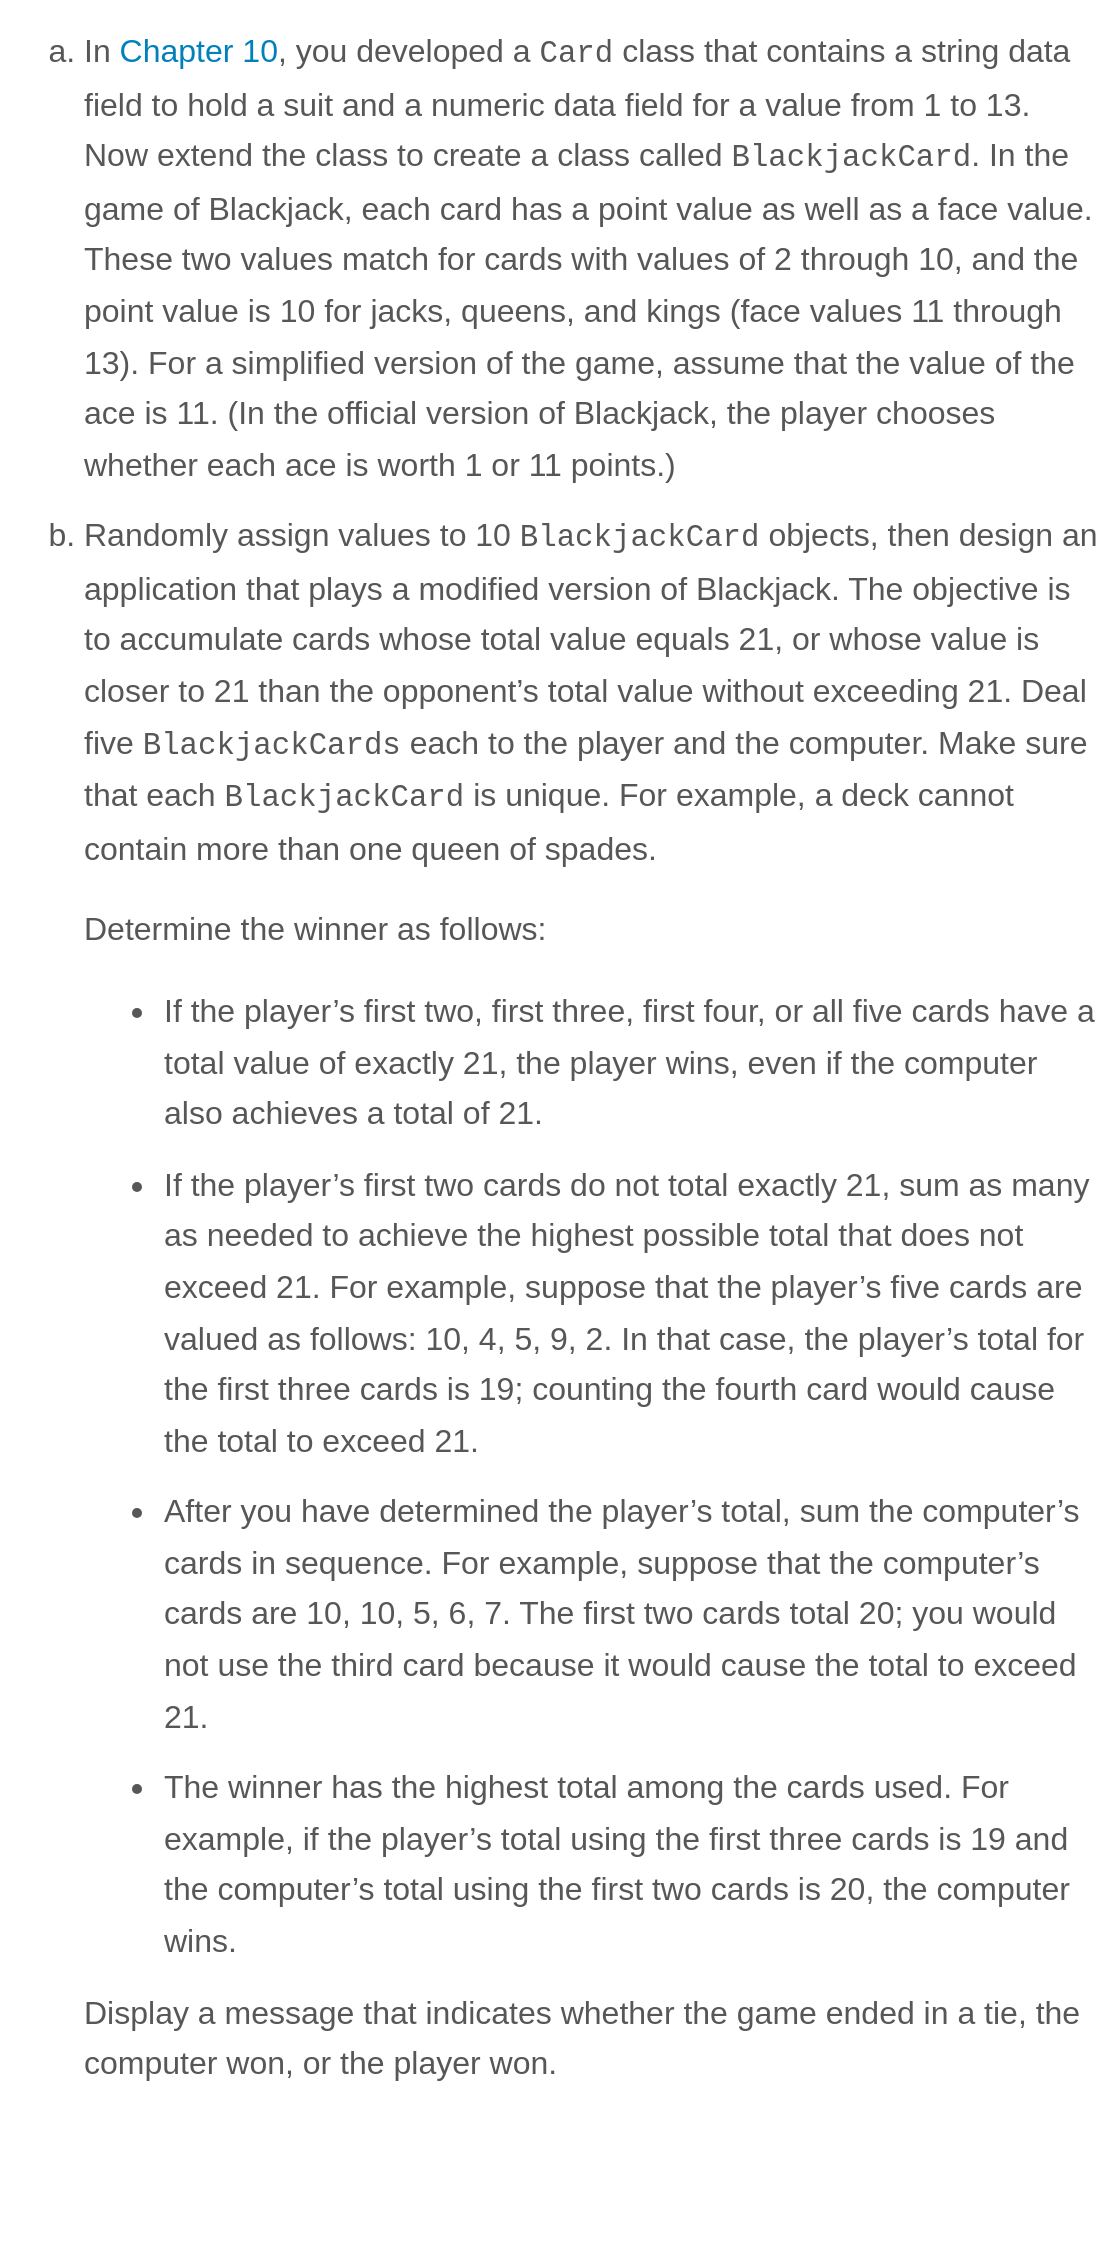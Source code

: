 <mxfile>
    <diagram id="H6fCBgWwtKrYuvI8NYH9" name="Page-1">
        <mxGraphModel dx="276" dy="706" grid="1" gridSize="10" guides="1" tooltips="1" connect="1" arrows="1" fold="1" page="1" pageScale="1" pageWidth="850" pageHeight="1100" math="0" shadow="0">
            <root>
                <mxCell id="0"/>
                <mxCell id="1" parent="0"/>
                <mxCell id="2" value="&lt;ol class=&quot;latin&quot; id=&quot;NRGRAY9LJAZSRPAUK775&quot; style=&quot;box-sizing: border-box; line-height: 1.8; color: rgb(87, 87, 87); padding: 0px 0px 0px 40px; clear: left; margin: 6px 0px; list-style-type: lower-latin; font-size: 16px; font-style: normal; font-weight: 400; letter-spacing: normal; text-align: left; text-indent: 0px; text-transform: none; word-spacing: 0px; background-color: rgb(255, 255, 255);&quot;&gt;&lt;li id=&quot;MSQG9Y9VJZMWYHM84947&quot; style=&quot;box-sizing: border-box ; font-family: , &amp;quot;cambria&amp;quot; , &amp;quot;times new roman&amp;quot; , &amp;quot;times&amp;quot; , serif ; line-height: 1.6 ; color: rgb(87 , 87 , 87) ; margin: 0px 0px 10px ; padding: 0px ; list-style: lower-latin&quot;&gt;&lt;p id=&quot;UFEX28RY4TF9XMLJB988&quot; style=&quot;box-sizing: border-box ; font-family: , &amp;quot;cambria&amp;quot; , &amp;quot;times new roman&amp;quot; , &amp;quot;times&amp;quot; , serif ; line-height: 1.6 ; color: rgb(87 , 87 , 87) ; margin: 0px ; padding: 0px&quot;&gt;In&lt;span&gt;&amp;nbsp;&lt;/span&gt;&lt;a style=&quot;box-sizing: border-box ; color: rgb(0 , 129 , 188) ; text-decoration: none ; background-color: transparent ; overflow-wrap: break-word&quot;&gt;Chapter 10&lt;/a&gt;, you developed a&lt;span&gt;&amp;nbsp;&lt;/span&gt;&lt;span class=&quot;monofont&quot; style=&quot;box-sizing: border-box ; font-family: &amp;quot;andale mono&amp;quot; , &amp;quot;courier new&amp;quot; , &amp;quot;courier&amp;quot; ; font-size: 15.36px&quot;&gt;Card&lt;/span&gt;&lt;span&gt;&amp;nbsp;&lt;/span&gt;class that contains a string data field to hold a suit and a numeric data field for a value from 1 to 13. Now extend the class to create a class called&lt;span&gt;&amp;nbsp;&lt;/span&gt;&lt;span class=&quot;monofont&quot; style=&quot;box-sizing: border-box ; font-family: &amp;quot;andale mono&amp;quot; , &amp;quot;courier new&amp;quot; , &amp;quot;courier&amp;quot; ; font-size: 15.36px&quot;&gt;BlackjackCard&lt;/span&gt;. In the game of Blackjack, each card has a point value as well as a face value. These two values match for cards with values of 2 through 10, and the point value is 10 for jacks, queens, and kings (face values 11 through 13). For a simplified version of the game, assume that the value of the ace is 11. (In the official version of Blackjack, the player chooses whether each ace is worth 1 or 11 points.)&lt;/p&gt;&lt;/li&gt;&lt;li id=&quot;TAQFK14PNUZBGUMYB290&quot; style=&quot;box-sizing: border-box ; font-family: , &amp;quot;cambria&amp;quot; , &amp;quot;times new roman&amp;quot; , &amp;quot;times&amp;quot; , serif ; line-height: 1.6 ; color: rgb(87 , 87 , 87) ; margin: 0px 0px 10px ; padding: 0px ; list-style: lower-latin&quot;&gt;&lt;p id=&quot;VUWCYHZVL9G1Z1CKZ970&quot; style=&quot;box-sizing: border-box ; font-family: , &amp;quot;cambria&amp;quot; , &amp;quot;times new roman&amp;quot; , &amp;quot;times&amp;quot; , serif ; line-height: 1.6 ; color: rgb(87 , 87 , 87) ; margin: 0px 0px 15px ; padding: 0px&quot;&gt;Randomly assign values to 10&lt;span&gt;&amp;nbsp;&lt;/span&gt;&lt;span class=&quot;monofont&quot; style=&quot;box-sizing: border-box ; font-family: &amp;quot;andale mono&amp;quot; , &amp;quot;courier new&amp;quot; , &amp;quot;courier&amp;quot; ; font-size: 15.36px&quot;&gt;BlackjackCard&lt;/span&gt;&lt;span&gt;&amp;nbsp;&lt;/span&gt;objects, then design an application that plays a modified version of Blackjack. The objective is to accumulate cards whose total value equals 21, or whose value is closer to 21 than the opponent’s total value without exceeding 21. Deal five&lt;span&gt;&amp;nbsp;&lt;/span&gt;&lt;span class=&quot;monofont&quot; style=&quot;box-sizing: border-box ; font-family: &amp;quot;andale mono&amp;quot; , &amp;quot;courier new&amp;quot; , &amp;quot;courier&amp;quot; ; font-size: 15.36px&quot;&gt;BlackjackCards&lt;/span&gt;&lt;span&gt;&amp;nbsp;&lt;/span&gt;each to the player and the computer. Make sure that each&lt;span&gt;&amp;nbsp;&lt;/span&gt;&lt;span class=&quot;monofont&quot; style=&quot;box-sizing: border-box ; font-family: &amp;quot;andale mono&amp;quot; , &amp;quot;courier new&amp;quot; , &amp;quot;courier&amp;quot; ; font-size: 15.36px&quot;&gt;BlackjackCard&lt;/span&gt;&lt;span&gt;&amp;nbsp;&lt;/span&gt;is unique. For example, a deck cannot contain more than one queen of spades.&lt;/p&gt;&lt;a name=&quot;PageEnd_505&quot; style=&quot;box-sizing: border-box ; color: rgb(0 , 129 , 188) ; text-decoration: none ; background-color: transparent ; overflow-wrap: break-word&quot;&gt;&lt;/a&gt;&lt;p id=&quot;FQHH0FVTL7K35GFDK007&quot; style=&quot;box-sizing: border-box ; font-family: , &amp;quot;cambria&amp;quot; , &amp;quot;times new roman&amp;quot; , &amp;quot;times&amp;quot; , serif ; line-height: 1.6 ; color: rgb(87 , 87 , 87) ; margin: 0px 0px 15px ; padding: 0px&quot;&gt;Determine the winner as follows:&lt;/p&gt;&lt;ul id=&quot;HZLCM00RJ9V9MXXE1533&quot; style=&quot;box-sizing: border-box ; margin: 6px 0px ; padding: 0px 0px 0px 40px ; list-style: disc ; clear: left&quot;&gt;&lt;li id=&quot;CJGQ8LKY5DTYY9691919&quot; style=&quot;box-sizing: border-box ; font-family: , &amp;quot;cambria&amp;quot; , &amp;quot;times new roman&amp;quot; , &amp;quot;times&amp;quot; , serif ; line-height: 1.6 ; color: rgb(87 , 87 , 87) ; margin: 0px 0px 10px ; padding: 0px ; list-style: disc&quot;&gt;&lt;p id=&quot;SFTE786DWSR22DLHV778&quot; style=&quot;box-sizing: border-box ; font-family: , &amp;quot;cambria&amp;quot; , &amp;quot;times new roman&amp;quot; , &amp;quot;times&amp;quot; , serif ; line-height: 1.6 ; color: rgb(87 , 87 , 87) ; margin: 0px ; padding: 0px&quot;&gt;If the player’s first two, first three, first four, or all five cards have a total value of exactly 21, the player wins, even if the computer also achieves a total of 21.&lt;/p&gt;&lt;/li&gt;&lt;li id=&quot;PUDGK5HZLSPJ3QQDF097&quot; style=&quot;box-sizing: border-box ; font-family: , &amp;quot;cambria&amp;quot; , &amp;quot;times new roman&amp;quot; , &amp;quot;times&amp;quot; , serif ; line-height: 1.6 ; color: rgb(87 , 87 , 87) ; margin: 0px 0px 10px ; padding: 0px ; list-style: disc&quot;&gt;&lt;p id=&quot;KZPGV5AN8C4C087EQ868&quot; style=&quot;box-sizing: border-box ; font-family: , &amp;quot;cambria&amp;quot; , &amp;quot;times new roman&amp;quot; , &amp;quot;times&amp;quot; , serif ; line-height: 1.6 ; color: rgb(87 , 87 , 87) ; margin: 0px ; padding: 0px&quot;&gt;If the player’s first two cards do not total exactly 21, sum as many as needed to achieve the highest possible total that does not exceed 21. For example, suppose that the player’s five cards are valued as follows: 10, 4, 5, 9, 2. In that case, the player’s total for the first three cards is 19; counting the fourth card would cause the total to exceed 21.&lt;/p&gt;&lt;/li&gt;&lt;li id=&quot;KKBUN3D8VNZNCPX5N293&quot; style=&quot;box-sizing: border-box ; font-family: , &amp;quot;cambria&amp;quot; , &amp;quot;times new roman&amp;quot; , &amp;quot;times&amp;quot; , serif ; line-height: 1.6 ; color: rgb(87 , 87 , 87) ; margin: 0px 0px 10px ; padding: 0px ; list-style: disc&quot;&gt;&lt;p id=&quot;CJTQ8AT6A1JLHRGF6422&quot; style=&quot;box-sizing: border-box ; font-family: , &amp;quot;cambria&amp;quot; , &amp;quot;times new roman&amp;quot; , &amp;quot;times&amp;quot; , serif ; line-height: 1.6 ; color: rgb(87 , 87 , 87) ; margin: 0px ; padding: 0px&quot;&gt;After you have determined the player’s total, sum the computer’s cards in sequence. For example, suppose that the computer’s cards are 10, 10, 5, 6, 7. The first two cards total 20; you would not use the third card because it would cause the total to exceed 21.&lt;/p&gt;&lt;/li&gt;&lt;li id=&quot;KCASKJFQESE0W6FHX240&quot; style=&quot;box-sizing: border-box ; font-family: , &amp;quot;cambria&amp;quot; , &amp;quot;times new roman&amp;quot; , &amp;quot;times&amp;quot; , serif ; line-height: 1.6 ; color: rgb(87 , 87 , 87) ; margin: 0px 0px 10px ; padding: 0px ; list-style: disc&quot;&gt;&lt;p id=&quot;BMZVYUVUWNPG9BLMS483&quot; style=&quot;box-sizing: border-box ; font-family: , &amp;quot;cambria&amp;quot; , &amp;quot;times new roman&amp;quot; , &amp;quot;times&amp;quot; , serif ; line-height: 1.6 ; color: rgb(87 , 87 , 87) ; margin: 0px ; padding: 0px&quot;&gt;The winner has the highest total among the cards used. For example, if the player’s total using the first three cards is 19 and the computer’s total using the first two cards is 20, the computer wins.&lt;/p&gt;&lt;/li&gt;&lt;/ul&gt;&lt;p id=&quot;MNPFRMEQ2YLYEWWU0179&quot; style=&quot;box-sizing: border-box ; font-family: , &amp;quot;cambria&amp;quot; , &amp;quot;times new roman&amp;quot; , &amp;quot;times&amp;quot; , serif ; line-height: 1.6 ; color: rgb(87 , 87 , 87) ; margin: 0px 0px 15px ; padding: 0px&quot;&gt;Display a message that indicates whether the game ended in a tie, the computer won, or the player won.&lt;/p&gt;&lt;/li&gt;&lt;/ol&gt;" style="text;whiteSpace=wrap;html=1;" vertex="1" parent="1">
                    <mxGeometry x="110" y="230" width="550" height="1120" as="geometry"/>
                </mxCell>
            </root>
        </mxGraphModel>
    </diagram>
</mxfile>